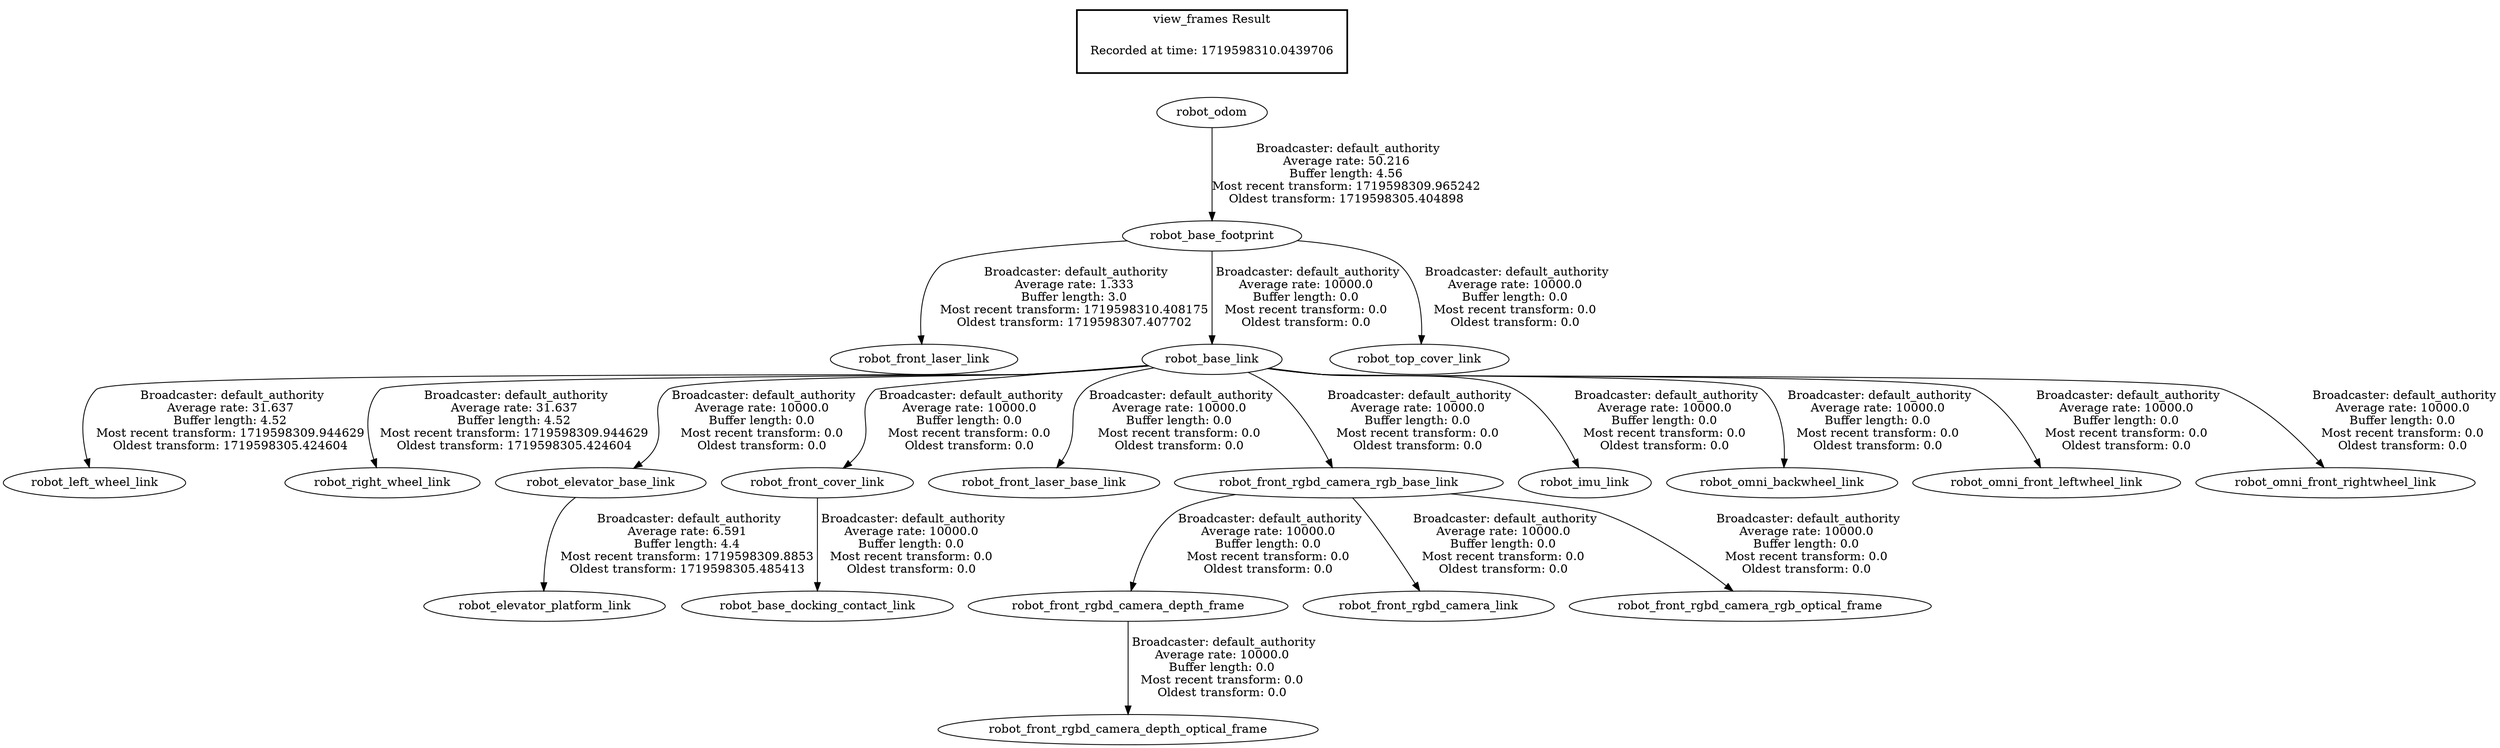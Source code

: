 digraph G {
"robot_odom" -> "robot_base_footprint"[label=" Broadcaster: default_authority\nAverage rate: 50.216\nBuffer length: 4.56\nMost recent transform: 1719598309.965242\nOldest transform: 1719598305.404898\n"];
"robot_base_footprint" -> "robot_front_laser_link"[label=" Broadcaster: default_authority\nAverage rate: 1.333\nBuffer length: 3.0\nMost recent transform: 1719598310.408175\nOldest transform: 1719598307.407702\n"];
"robot_base_link" -> "robot_left_wheel_link"[label=" Broadcaster: default_authority\nAverage rate: 31.637\nBuffer length: 4.52\nMost recent transform: 1719598309.944629\nOldest transform: 1719598305.424604\n"];
"robot_base_footprint" -> "robot_base_link"[label=" Broadcaster: default_authority\nAverage rate: 10000.0\nBuffer length: 0.0\nMost recent transform: 0.0\nOldest transform: 0.0\n"];
"robot_base_link" -> "robot_right_wheel_link"[label=" Broadcaster: default_authority\nAverage rate: 31.637\nBuffer length: 4.52\nMost recent transform: 1719598309.944629\nOldest transform: 1719598305.424604\n"];
"robot_elevator_base_link" -> "robot_elevator_platform_link"[label=" Broadcaster: default_authority\nAverage rate: 6.591\nBuffer length: 4.4\nMost recent transform: 1719598309.8853\nOldest transform: 1719598305.485413\n"];
"robot_base_link" -> "robot_elevator_base_link"[label=" Broadcaster: default_authority\nAverage rate: 10000.0\nBuffer length: 0.0\nMost recent transform: 0.0\nOldest transform: 0.0\n"];
"robot_front_cover_link" -> "robot_base_docking_contact_link"[label=" Broadcaster: default_authority\nAverage rate: 10000.0\nBuffer length: 0.0\nMost recent transform: 0.0\nOldest transform: 0.0\n"];
"robot_base_link" -> "robot_front_cover_link"[label=" Broadcaster: default_authority\nAverage rate: 10000.0\nBuffer length: 0.0\nMost recent transform: 0.0\nOldest transform: 0.0\n"];
"robot_base_link" -> "robot_front_laser_base_link"[label=" Broadcaster: default_authority\nAverage rate: 10000.0\nBuffer length: 0.0\nMost recent transform: 0.0\nOldest transform: 0.0\n"];
"robot_front_rgbd_camera_rgb_base_link" -> "robot_front_rgbd_camera_depth_frame"[label=" Broadcaster: default_authority\nAverage rate: 10000.0\nBuffer length: 0.0\nMost recent transform: 0.0\nOldest transform: 0.0\n"];
"robot_base_link" -> "robot_front_rgbd_camera_rgb_base_link"[label=" Broadcaster: default_authority\nAverage rate: 10000.0\nBuffer length: 0.0\nMost recent transform: 0.0\nOldest transform: 0.0\n"];
"robot_front_rgbd_camera_depth_frame" -> "robot_front_rgbd_camera_depth_optical_frame"[label=" Broadcaster: default_authority\nAverage rate: 10000.0\nBuffer length: 0.0\nMost recent transform: 0.0\nOldest transform: 0.0\n"];
"robot_front_rgbd_camera_rgb_base_link" -> "robot_front_rgbd_camera_link"[label=" Broadcaster: default_authority\nAverage rate: 10000.0\nBuffer length: 0.0\nMost recent transform: 0.0\nOldest transform: 0.0\n"];
"robot_front_rgbd_camera_rgb_base_link" -> "robot_front_rgbd_camera_rgb_optical_frame"[label=" Broadcaster: default_authority\nAverage rate: 10000.0\nBuffer length: 0.0\nMost recent transform: 0.0\nOldest transform: 0.0\n"];
"robot_base_link" -> "robot_imu_link"[label=" Broadcaster: default_authority\nAverage rate: 10000.0\nBuffer length: 0.0\nMost recent transform: 0.0\nOldest transform: 0.0\n"];
"robot_base_link" -> "robot_omni_backwheel_link"[label=" Broadcaster: default_authority\nAverage rate: 10000.0\nBuffer length: 0.0\nMost recent transform: 0.0\nOldest transform: 0.0\n"];
"robot_base_link" -> "robot_omni_front_leftwheel_link"[label=" Broadcaster: default_authority\nAverage rate: 10000.0\nBuffer length: 0.0\nMost recent transform: 0.0\nOldest transform: 0.0\n"];
"robot_base_link" -> "robot_omni_front_rightwheel_link"[label=" Broadcaster: default_authority\nAverage rate: 10000.0\nBuffer length: 0.0\nMost recent transform: 0.0\nOldest transform: 0.0\n"];
"robot_base_footprint" -> "robot_top_cover_link"[label=" Broadcaster: default_authority\nAverage rate: 10000.0\nBuffer length: 0.0\nMost recent transform: 0.0\nOldest transform: 0.0\n"];
edge [style=invis];
 subgraph cluster_legend { style=bold; color=black; label ="view_frames Result";
"Recorded at time: 1719598310.0439706"[ shape=plaintext ] ;
}->"robot_odom";
}